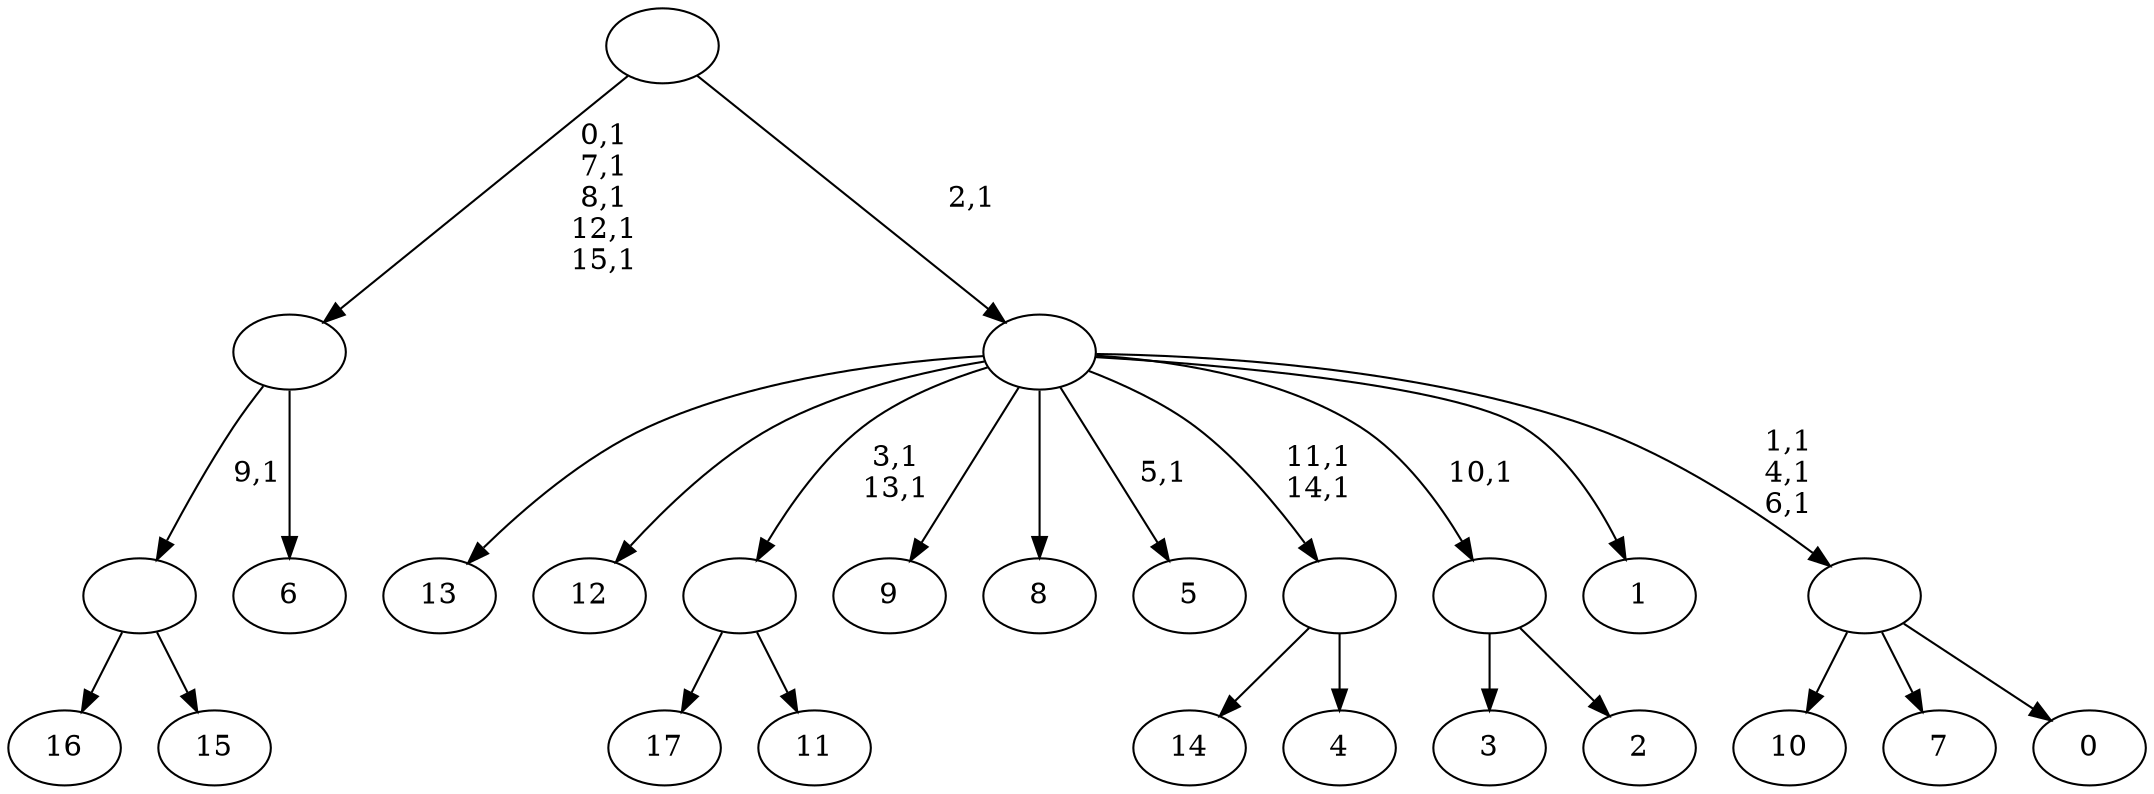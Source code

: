 digraph T {
	34 [label="17"]
	33 [label="16"]
	32 [label="15"]
	31 [label=""]
	30 [label="14"]
	29 [label="13"]
	28 [label="12"]
	27 [label="11"]
	26 [label=""]
	24 [label="10"]
	23 [label="9"]
	22 [label="8"]
	21 [label="7"]
	20 [label="6"]
	19 [label=""]
	14 [label="5"]
	12 [label="4"]
	11 [label=""]
	9 [label="3"]
	8 [label="2"]
	7 [label=""]
	6 [label="1"]
	5 [label="0"]
	4 [label=""]
	1 [label=""]
	0 [label=""]
	31 -> 33 [label=""]
	31 -> 32 [label=""]
	26 -> 34 [label=""]
	26 -> 27 [label=""]
	19 -> 31 [label="9,1"]
	19 -> 20 [label=""]
	11 -> 30 [label=""]
	11 -> 12 [label=""]
	7 -> 9 [label=""]
	7 -> 8 [label=""]
	4 -> 24 [label=""]
	4 -> 21 [label=""]
	4 -> 5 [label=""]
	1 -> 4 [label="1,1\n4,1\n6,1"]
	1 -> 11 [label="11,1\n14,1"]
	1 -> 14 [label="5,1"]
	1 -> 26 [label="3,1\n13,1"]
	1 -> 29 [label=""]
	1 -> 28 [label=""]
	1 -> 23 [label=""]
	1 -> 22 [label=""]
	1 -> 7 [label="10,1"]
	1 -> 6 [label=""]
	0 -> 19 [label="0,1\n7,1\n8,1\n12,1\n15,1"]
	0 -> 1 [label="2,1"]
}
